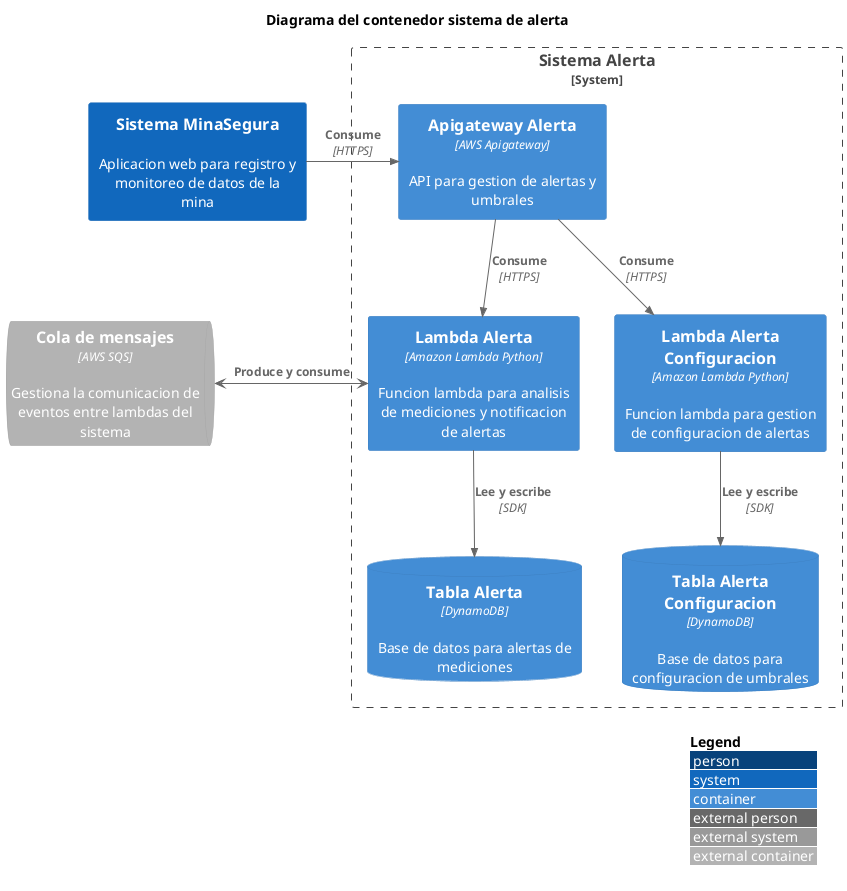 @startuml minasegura_container_alerta
!include <C4/C4_Container>

LAYOUT_WITH_LEGEND()

title Diagrama del contenedor sistema de alerta

System(django_app, "Sistema MinaSegura", "Aplicacion web para registro y monitoreo de datos de la mina")

System_Boundary(c1, "Sistema Alerta") {
    Container(alerta_api, "Apigateway Alerta", "AWS Apigateway", "API para gestion de alertas y umbrales")
    Container(alerta_lambda, "Lambda Alerta", "Amazon Lambda Python", "Funcion lambda para analisis de mediciones y notificacion de alertas")
    Container(alerta_config_lambda, "Lambda Alerta Configuracion", "Amazon Lambda Python", "Funcion lambda para gestion de configuracion de alertas")
    ContainerDb(alerta_db, "Tabla Alerta", "DynamoDB", "Base de datos para alertas de mediciones")
    ContainerDb(alerta_config_db, "Tabla Alerta Configuracion", "DynamoDB", "Base de datos para configuracion de umbrales")

}
ContainerQueue_Ext(sqs, "Cola de mensajes", "AWS SQS", "Gestiona la comunicacion de eventos entre lambdas del sistema")

Rel_R(django_app, alerta_api, "Consume", "HTTPS")
Rel(alerta_api, alerta_lambda, "Consume", "HTTPS")
Rel(alerta_api, alerta_config_lambda, "Consume", "HTTPS")
Rel_D(alerta_lambda, alerta_db, "Lee y escribe", "SDK")
Rel_D(alerta_config_lambda, alerta_config_db, "Lee y escribe", "SDK")

Rel_(alerta_lambda, sqs, "Produce y consume", "<-LEFT->")

@enduml
